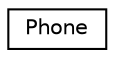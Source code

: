 digraph "Gráfico de Hierarquia de Classes"
{
  edge [fontname="Helvetica",fontsize="10",labelfontname="Helvetica",labelfontsize="10"];
  node [fontname="Helvetica",fontsize="10",shape=record];
  rankdir="LR";
  Node1 [label="Phone",height=0.2,width=0.4,color="black", fillcolor="white", style="filled",URL="$classPhone.html"];
}
